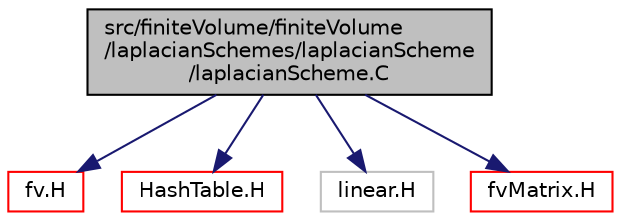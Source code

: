 digraph "src/finiteVolume/finiteVolume/laplacianSchemes/laplacianScheme/laplacianScheme.C"
{
  bgcolor="transparent";
  edge [fontname="Helvetica",fontsize="10",labelfontname="Helvetica",labelfontsize="10"];
  node [fontname="Helvetica",fontsize="10",shape=record];
  Node0 [label="src/finiteVolume/finiteVolume\l/laplacianSchemes/laplacianScheme\l/laplacianScheme.C",height=0.2,width=0.4,color="black", fillcolor="grey75", style="filled", fontcolor="black"];
  Node0 -> Node1 [color="midnightblue",fontsize="10",style="solid",fontname="Helvetica"];
  Node1 [label="fv.H",height=0.2,width=0.4,color="red",URL="$a03089.html"];
  Node0 -> Node27 [color="midnightblue",fontsize="10",style="solid",fontname="Helvetica"];
  Node27 [label="HashTable.H",height=0.2,width=0.4,color="red",URL="$a09179.html"];
  Node0 -> Node58 [color="midnightblue",fontsize="10",style="solid",fontname="Helvetica"];
  Node58 [label="linear.H",height=0.2,width=0.4,color="grey75"];
  Node0 -> Node59 [color="midnightblue",fontsize="10",style="solid",fontname="Helvetica"];
  Node59 [label="fvMatrix.H",height=0.2,width=0.4,color="red",URL="$a03467.html"];
}
